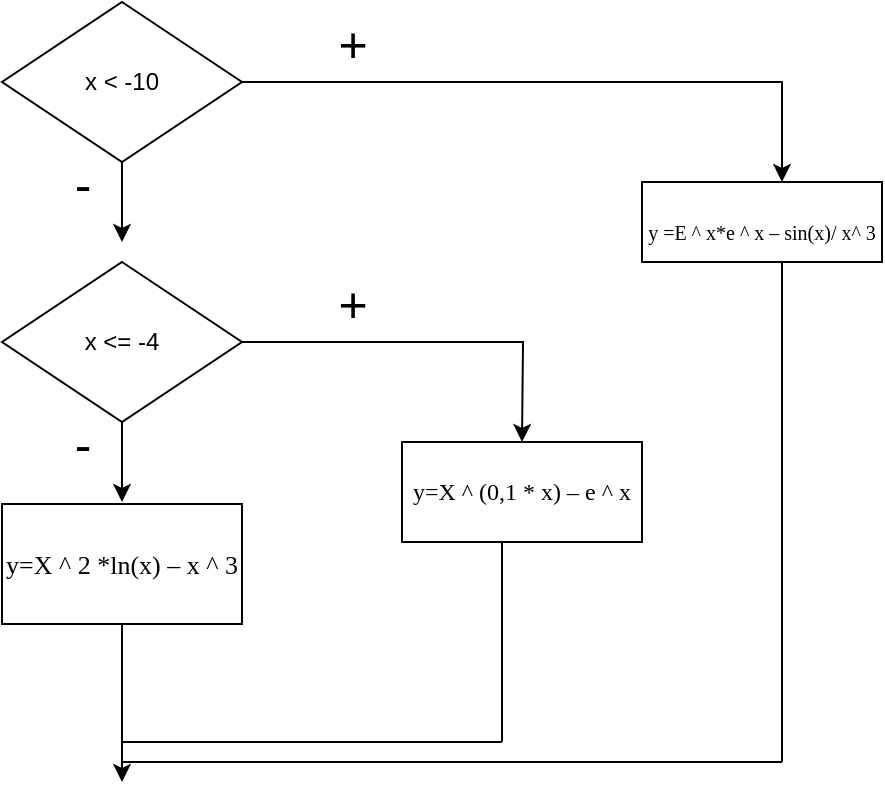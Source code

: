<mxfile version="20.4.0" type="device"><diagram id="5sDFbc9Wgp3BeqQ_KRtg" name="Страница 1"><mxGraphModel dx="475" dy="785" grid="1" gridSize="10" guides="1" tooltips="1" connect="1" arrows="1" fold="1" page="1" pageScale="1" pageWidth="827" pageHeight="1169" math="0" shadow="0"><root><mxCell id="0"/><mxCell id="1" parent="0"/><mxCell id="arPPPq3ivDtFoq_5MsuJ-18" style="edgeStyle=orthogonalEdgeStyle;rounded=0;orthogonalLoop=1;jettySize=auto;html=1;" edge="1" parent="1" source="arPPPq3ivDtFoq_5MsuJ-20"><mxGeometry relative="1" as="geometry"><mxPoint x="540" y="270" as="targetPoint"/><Array as="points"><mxPoint x="540" y="220"/></Array></mxGeometry></mxCell><mxCell id="arPPPq3ivDtFoq_5MsuJ-19" style="edgeStyle=orthogonalEdgeStyle;rounded=0;orthogonalLoop=1;jettySize=auto;html=1;exitX=0.5;exitY=1;exitDx=0;exitDy=0;" edge="1" parent="1" source="arPPPq3ivDtFoq_5MsuJ-20"><mxGeometry relative="1" as="geometry"><mxPoint x="210" y="300" as="targetPoint"/></mxGeometry></mxCell><mxCell id="arPPPq3ivDtFoq_5MsuJ-20" value="x &amp;lt; -10" style="rhombus;whiteSpace=wrap;html=1;" vertex="1" parent="1"><mxGeometry x="150" y="180" width="120" height="80" as="geometry"/></mxCell><mxCell id="arPPPq3ivDtFoq_5MsuJ-21" value="+" style="text;html=1;align=center;verticalAlign=middle;resizable=0;points=[];autosize=1;strokeColor=none;fillColor=none;strokeWidth=2;fontSize=25;" vertex="1" parent="1"><mxGeometry x="310" y="180" width="30" height="40" as="geometry"/></mxCell><mxCell id="arPPPq3ivDtFoq_5MsuJ-22" value="-" style="text;html=1;align=center;verticalAlign=middle;resizable=0;points=[];autosize=1;strokeColor=none;fillColor=none;fontSize=25;" vertex="1" parent="1"><mxGeometry x="180" y="250" width="20" height="40" as="geometry"/></mxCell><mxCell id="arPPPq3ivDtFoq_5MsuJ-23" style="edgeStyle=orthogonalEdgeStyle;rounded=0;orthogonalLoop=1;jettySize=auto;html=1;exitX=1;exitY=0.5;exitDx=0;exitDy=0;fontSize=12;" edge="1" parent="1" source="arPPPq3ivDtFoq_5MsuJ-25"><mxGeometry relative="1" as="geometry"><mxPoint x="410" y="400" as="targetPoint"/></mxGeometry></mxCell><mxCell id="arPPPq3ivDtFoq_5MsuJ-24" style="edgeStyle=orthogonalEdgeStyle;rounded=0;orthogonalLoop=1;jettySize=auto;html=1;exitX=0.5;exitY=1;exitDx=0;exitDy=0;fontSize=25;" edge="1" parent="1" source="arPPPq3ivDtFoq_5MsuJ-25"><mxGeometry relative="1" as="geometry"><mxPoint x="210" y="430" as="targetPoint"/></mxGeometry></mxCell><mxCell id="arPPPq3ivDtFoq_5MsuJ-25" value="x &amp;lt;= -4" style="rhombus;whiteSpace=wrap;html=1;fontSize=12;strokeWidth=1;" vertex="1" parent="1"><mxGeometry x="150" y="310" width="120" height="80" as="geometry"/></mxCell><mxCell id="arPPPq3ivDtFoq_5MsuJ-26" value="+" style="text;html=1;align=center;verticalAlign=middle;resizable=0;points=[];autosize=1;strokeColor=none;fillColor=none;fontSize=25;" vertex="1" parent="1"><mxGeometry x="310" y="310" width="30" height="40" as="geometry"/></mxCell><mxCell id="arPPPq3ivDtFoq_5MsuJ-27" value="-" style="text;html=1;align=center;verticalAlign=middle;resizable=0;points=[];autosize=1;strokeColor=none;fillColor=none;fontSize=25;" vertex="1" parent="1"><mxGeometry x="180" y="380" width="20" height="40" as="geometry"/></mxCell><mxCell id="arPPPq3ivDtFoq_5MsuJ-28" value="&lt;span lang=&quot;EN-US&quot; style=&quot;font-family: &amp;#34;times new roman&amp;#34; , serif&quot;&gt;&lt;font style=&quot;font-size: 10px&quot;&gt;y =E ^ x*e ^ x – sin(x)/ x^ 3&lt;/font&gt;&lt;/span&gt;" style="rounded=0;whiteSpace=wrap;html=1;fontSize=25;strokeWidth=1;" vertex="1" parent="1"><mxGeometry x="470" y="270" width="120" height="40" as="geometry"/></mxCell><mxCell id="arPPPq3ivDtFoq_5MsuJ-29" value="&lt;font style=&quot;font-size: 12px&quot;&gt;&lt;span lang=&quot;EN-US&quot; style=&quot;font-family: &amp;#34;times new roman&amp;#34; , serif&quot;&gt;y=X&lt;/span&gt;&lt;span style=&quot;font-family: &amp;#34;times new roman&amp;#34; , serif&quot;&gt; ^ (0,1 * &lt;/span&gt;&lt;span lang=&quot;EN-US&quot; style=&quot;font-family: &amp;#34;times new roman&amp;#34; , serif&quot;&gt;x&lt;/span&gt;&lt;span style=&quot;font-family: &amp;#34;times new roman&amp;#34; , serif&quot;&gt;) – &lt;/span&gt;&lt;span lang=&quot;EN-US&quot; style=&quot;font-family: &amp;#34;times new roman&amp;#34; , serif&quot;&gt;e&lt;/span&gt;&lt;span style=&quot;font-family: &amp;#34;times new roman&amp;#34; , serif&quot;&gt; ^ &lt;/span&gt;&lt;span lang=&quot;EN-US&quot; style=&quot;font-family: &amp;#34;times new roman&amp;#34; , serif&quot;&gt;x&lt;/span&gt;&lt;/font&gt;" style="rounded=0;whiteSpace=wrap;html=1;fontSize=11;strokeWidth=1;" vertex="1" parent="1"><mxGeometry x="350" y="400" width="120" height="50" as="geometry"/></mxCell><mxCell id="arPPPq3ivDtFoq_5MsuJ-30" style="edgeStyle=orthogonalEdgeStyle;rounded=0;orthogonalLoop=1;jettySize=auto;html=1;exitX=0.5;exitY=1;exitDx=0;exitDy=0;fontSize=10;" edge="1" parent="1" source="arPPPq3ivDtFoq_5MsuJ-31"><mxGeometry relative="1" as="geometry"><mxPoint x="210" y="570" as="targetPoint"/></mxGeometry></mxCell><mxCell id="arPPPq3ivDtFoq_5MsuJ-31" value="&lt;font style=&quot;font-size: 13px&quot;&gt;&lt;span lang=&quot;EN-US&quot; style=&quot;font-family: &amp;#34;times new roman&amp;#34; , serif&quot;&gt;y=X&lt;/span&gt;&lt;span style=&quot;font-family: &amp;#34;times new roman&amp;#34; , serif&quot;&gt; ^ 2 *&lt;/span&gt;&lt;span lang=&quot;EN-US&quot; style=&quot;font-family: &amp;#34;times new roman&amp;#34; , serif&quot;&gt;ln&lt;/span&gt;&lt;span style=&quot;font-family: &amp;#34;times new roman&amp;#34; , serif&quot;&gt;(&lt;/span&gt;&lt;span lang=&quot;EN-US&quot; style=&quot;font-family: &amp;#34;times new roman&amp;#34; , serif&quot;&gt;x&lt;/span&gt;&lt;span style=&quot;font-family: &amp;#34;times new roman&amp;#34; , serif&quot;&gt;) – &lt;/span&gt;&lt;span lang=&quot;EN-US&quot; style=&quot;font-family: &amp;#34;times new roman&amp;#34; , serif&quot;&gt;x&lt;/span&gt;&lt;span style=&quot;font-family: &amp;#34;times new roman&amp;#34; , serif&quot;&gt; ^ 3&lt;/span&gt;&lt;/font&gt;" style="rounded=0;whiteSpace=wrap;html=1;fontSize=14;strokeWidth=1;" vertex="1" parent="1"><mxGeometry x="150" y="431" width="120" height="60" as="geometry"/></mxCell><mxCell id="arPPPq3ivDtFoq_5MsuJ-32" value="" style="endArrow=none;html=1;rounded=0;fontSize=10;" edge="1" parent="1"><mxGeometry width="50" height="50" relative="1" as="geometry"><mxPoint x="400" y="550" as="sourcePoint"/><mxPoint x="400" y="450" as="targetPoint"/></mxGeometry></mxCell><mxCell id="arPPPq3ivDtFoq_5MsuJ-33" value="" style="endArrow=none;html=1;rounded=0;fontSize=10;" edge="1" parent="1"><mxGeometry width="50" height="50" relative="1" as="geometry"><mxPoint x="210" y="550" as="sourcePoint"/><mxPoint x="400" y="550" as="targetPoint"/></mxGeometry></mxCell><mxCell id="arPPPq3ivDtFoq_5MsuJ-34" value="" style="endArrow=none;html=1;rounded=0;fontSize=10;" edge="1" parent="1"><mxGeometry width="50" height="50" relative="1" as="geometry"><mxPoint x="540" y="560" as="sourcePoint"/><mxPoint x="540" y="310" as="targetPoint"/></mxGeometry></mxCell><mxCell id="arPPPq3ivDtFoq_5MsuJ-35" value="" style="endArrow=none;html=1;rounded=0;fontSize=10;" edge="1" parent="1"><mxGeometry width="50" height="50" relative="1" as="geometry"><mxPoint x="210" y="560" as="sourcePoint"/><mxPoint x="540" y="560" as="targetPoint"/></mxGeometry></mxCell></root></mxGraphModel></diagram></mxfile>